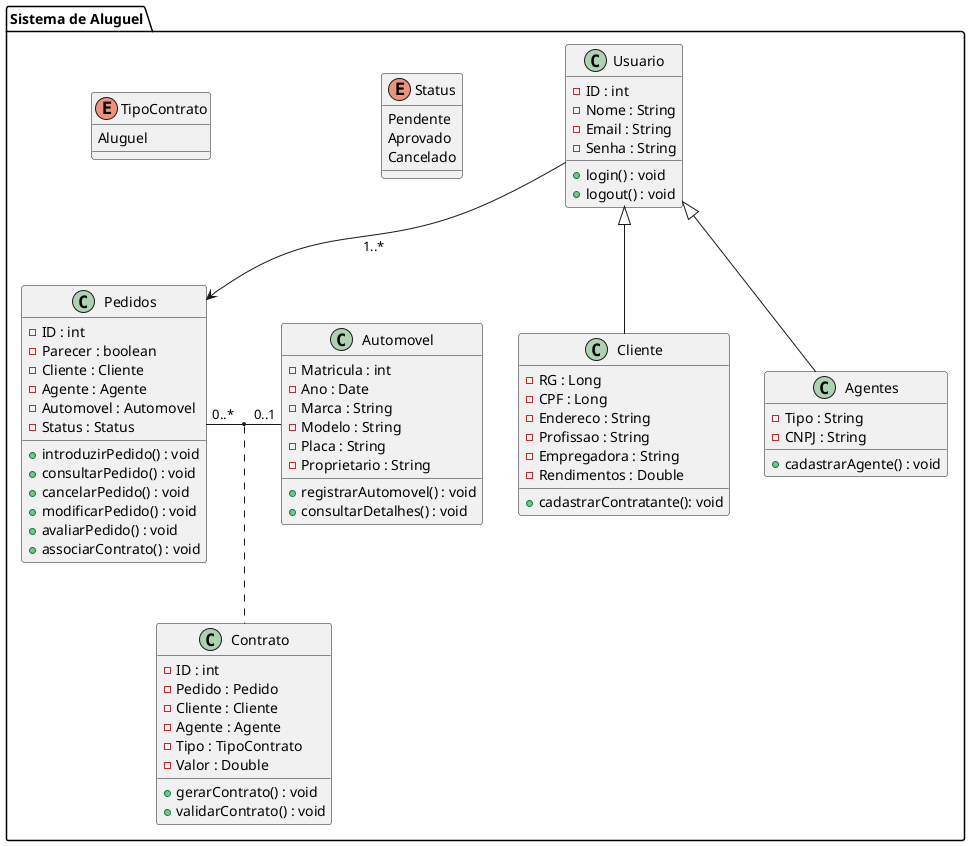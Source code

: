 @startuml diagramaDeClasse

package "Sistema de Aluguel" {
    class Usuario {
        - ID : int
        - Nome : String
        - Email : String
        - Senha : String
        + login() : void
        + logout() : void
    }
    
    class Cliente {
        - RG : Long
        - CPF : Long
        - Endereco : String
        - Profissao : String
        - Empregadora : String
        - Rendimentos : Double
        + cadastrarContratante(): void
    }
    
    class Agentes {
        - Tipo : String
        - CNPJ : String
        + cadastrarAgente() : void
    }
    
    class Pedidos {
        - ID : int
        - Parecer : boolean
        - Cliente : Cliente
        - Agente : Agente
        - Automovel : Automovel
        - Status : Status
        + introduzirPedido() : void
        + consultarPedido() : void
        + cancelarPedido() : void
        + modificarPedido() : void
        + avaliarPedido() : void
        + associarContrato() : void
    }
    
    class Contrato {
        - ID : int
        - Pedido : Pedido
        - Cliente : Cliente
        - Agente : Agente
        - Tipo : TipoContrato
        - Valor : Double
        + gerarContrato() : void
        + validarContrato() : void
    }
    
    class Automovel {
        - Matricula : int
        - Ano : Date
        - Marca : String
        - Modelo : String
        - Placa : String
        - Proprietario : String
        + registrarAutomovel() : void
        + consultarDetalhes() : void
    }

    enum Status {
        Pendente
        Aprovado
        Cancelado
    }
    
    enum TipoContrato {
        Aluguel
    }
    

    Usuario <|-- Agentes
    Usuario <|-- Cliente
    Usuario --> Pedidos : "1..*"
    
    Pedidos "0..*" - "0..1" Automovel
    (Pedidos, Automovel) .. Contrato
}

@enduml
